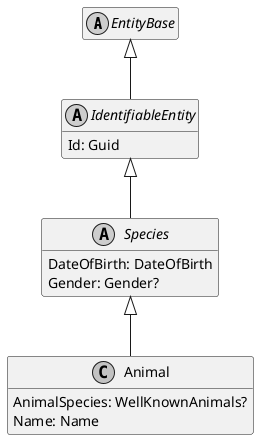 ﻿@startuml
skinparam monochrome true
hide empty members

abstract class EntityBase {
}

EntityBase <|-- IdentifiableEntity

abstract class IdentifiableEntity {
    Id: Guid
}

IdentifiableEntity <|-- Species

abstract class Species {
    DateOfBirth: DateOfBirth
    Gender: Gender?
}

Species <|-- Animal

class Animal {
    AnimalSpecies: WellKnownAnimals?
    Name: Name
}

@enduml
